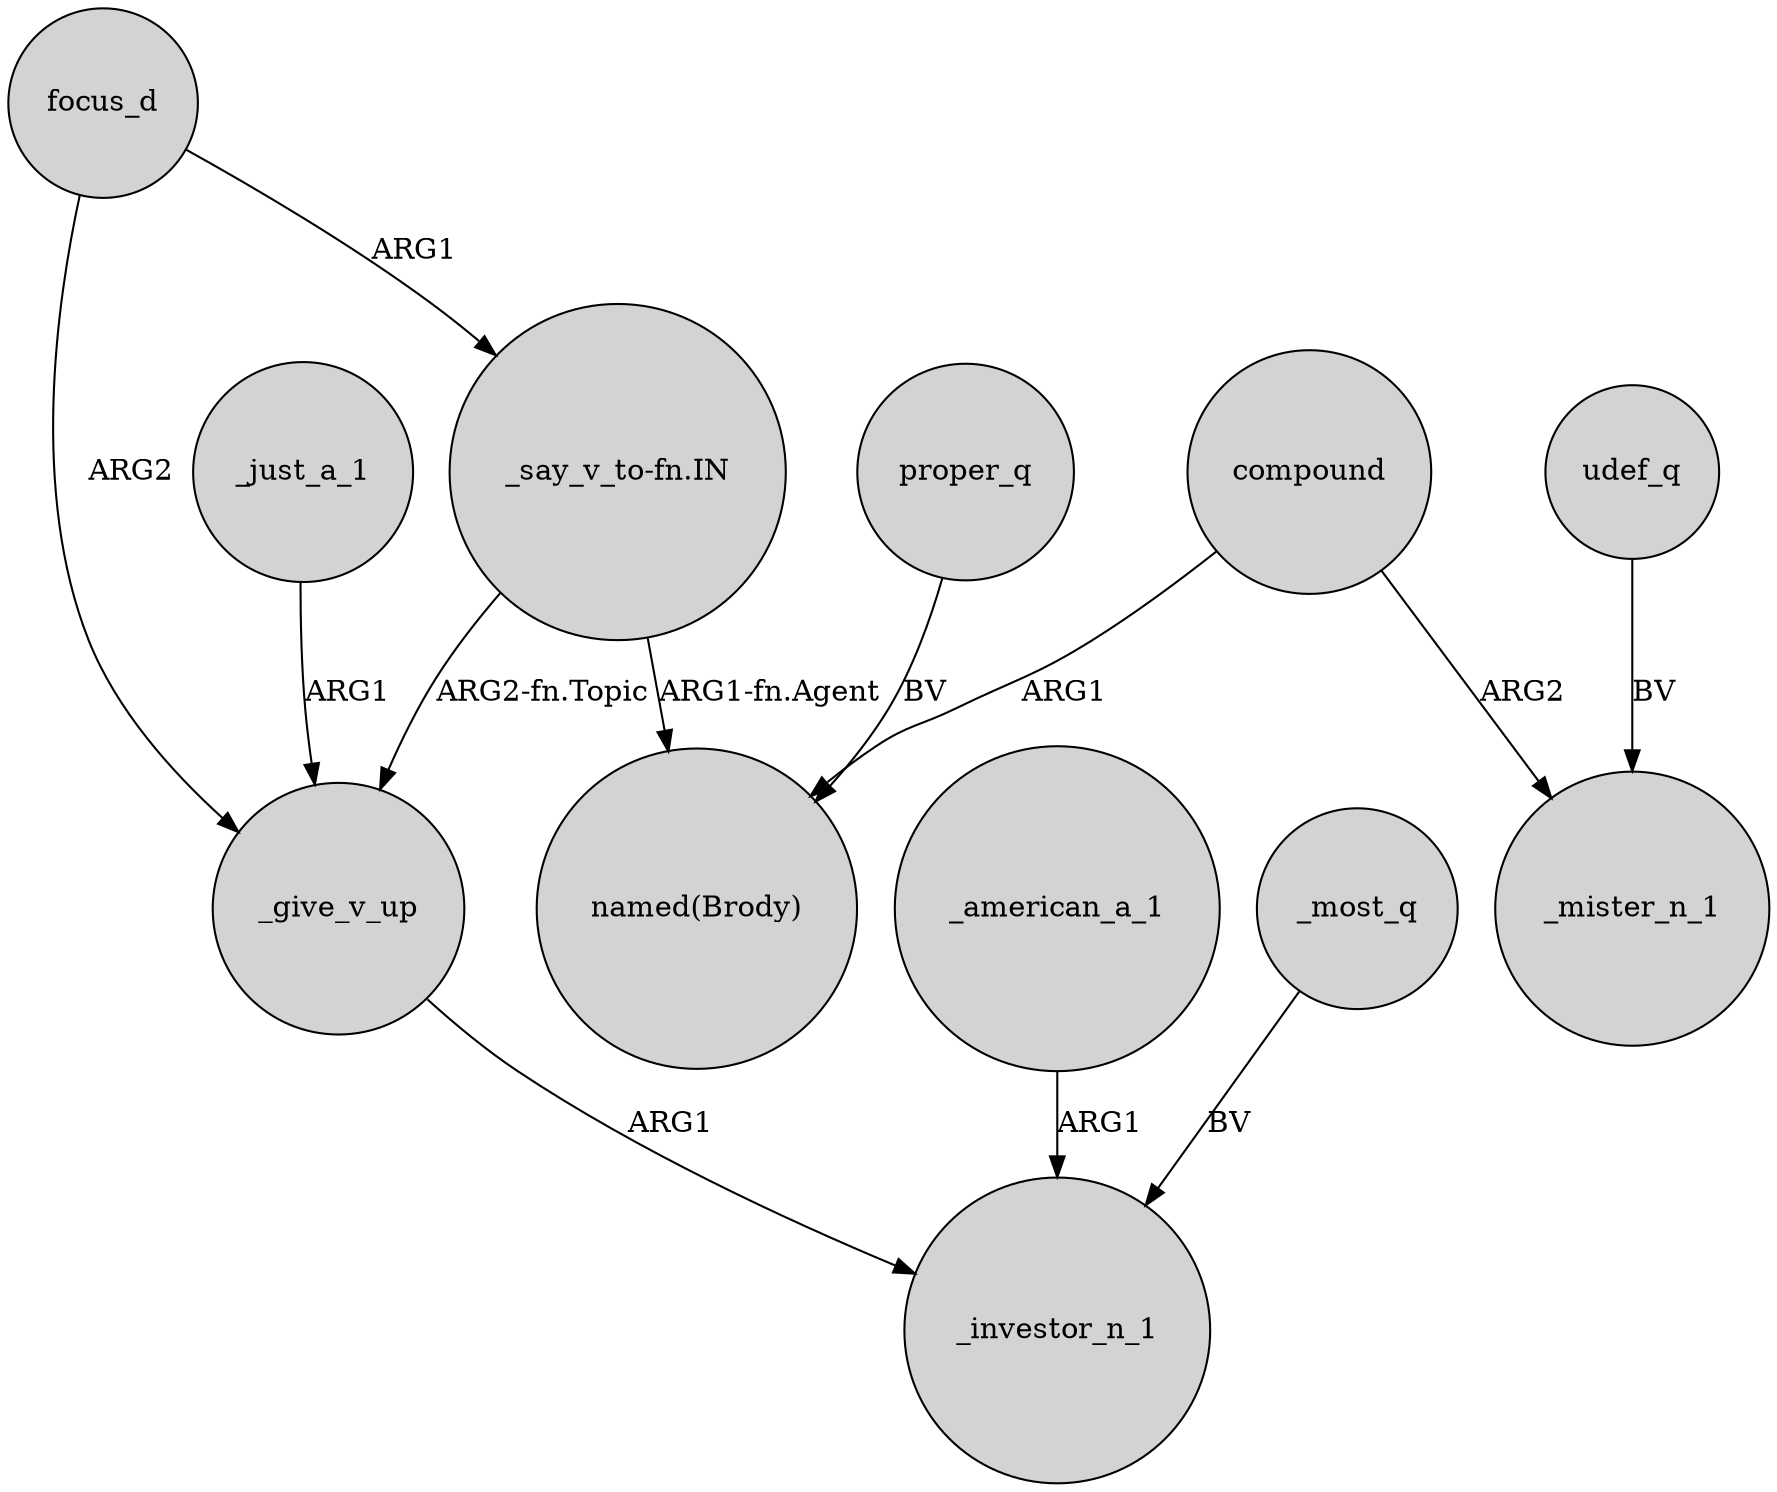 digraph {
	node [shape=circle style=filled]
	focus_d -> _give_v_up [label=ARG2]
	udef_q -> _mister_n_1 [label=BV]
	"_say_v_to-fn.IN" -> _give_v_up [label="ARG2-fn.Topic"]
	_american_a_1 -> _investor_n_1 [label=ARG1]
	_just_a_1 -> _give_v_up [label=ARG1]
	proper_q -> "named(Brody)" [label=BV]
	compound -> "named(Brody)" [label=ARG1]
	"_say_v_to-fn.IN" -> "named(Brody)" [label="ARG1-fn.Agent"]
	_most_q -> _investor_n_1 [label=BV]
	compound -> _mister_n_1 [label=ARG2]
	focus_d -> "_say_v_to-fn.IN" [label=ARG1]
	_give_v_up -> _investor_n_1 [label=ARG1]
}
